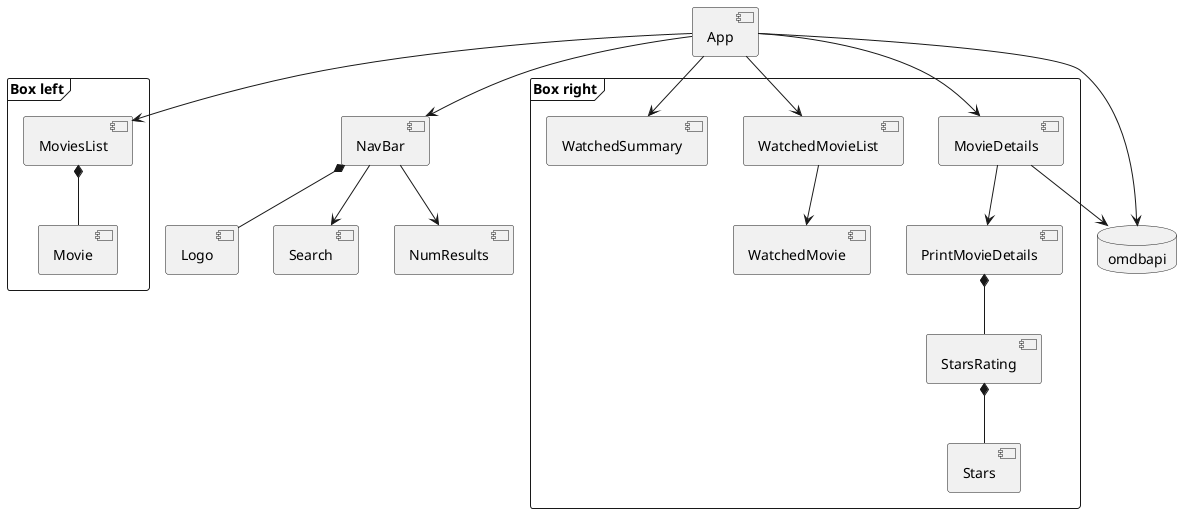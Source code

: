 @startuml
component App 
    component NavBar
    component Logo
    component Search
    component NumResults

    frame "Box left" {
        component MoviesList
        component Movie
    }

    frame "Box right" {
        component MovieDetails
        component PrintMovieDetails
        component StarsRating
        component Stars

        component WatchedMovieList
        component WatchedSummary
        component WatchedMovie
    }




database omdbapi
App --> omdbapi
MovieDetails --> omdbapi

App --> NavBar
NavBar *-- Logo
NavBar --> Search
NavBar --> NumResults
App --> MoviesList
MoviesList *-- Movie
App --> MovieDetails
MovieDetails --> PrintMovieDetails
PrintMovieDetails *-- StarsRating
StarsRating *-- Stars
App --> WatchedSummary
App --> WatchedMovieList
WatchedMovieList --> WatchedMovie
@enduml